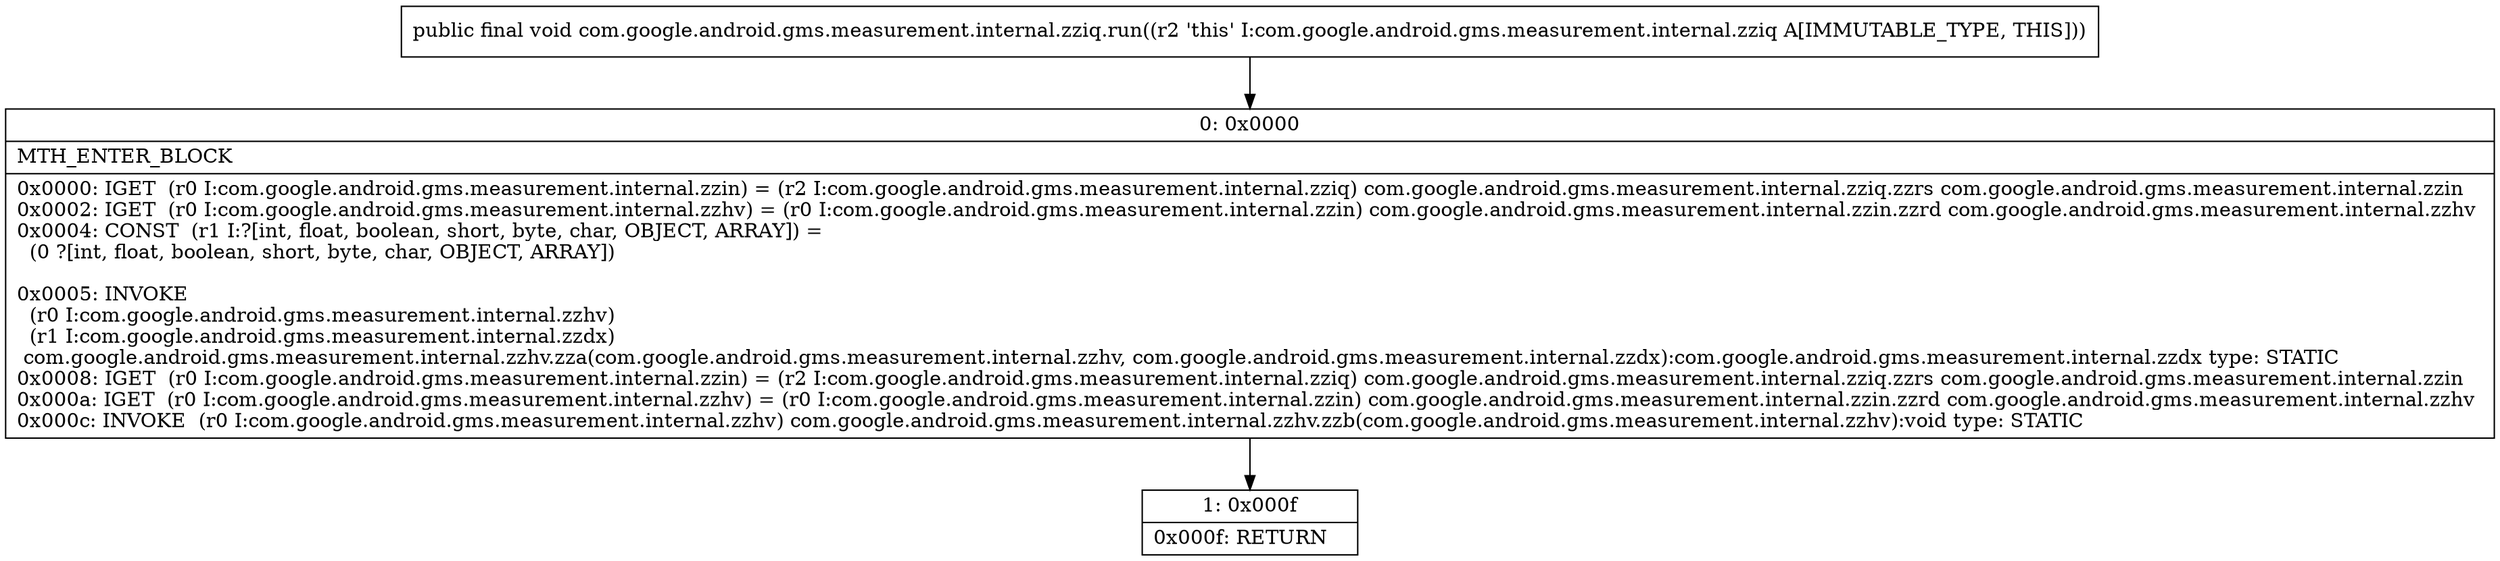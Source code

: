 digraph "CFG forcom.google.android.gms.measurement.internal.zziq.run()V" {
Node_0 [shape=record,label="{0\:\ 0x0000|MTH_ENTER_BLOCK\l|0x0000: IGET  (r0 I:com.google.android.gms.measurement.internal.zzin) = (r2 I:com.google.android.gms.measurement.internal.zziq) com.google.android.gms.measurement.internal.zziq.zzrs com.google.android.gms.measurement.internal.zzin \l0x0002: IGET  (r0 I:com.google.android.gms.measurement.internal.zzhv) = (r0 I:com.google.android.gms.measurement.internal.zzin) com.google.android.gms.measurement.internal.zzin.zzrd com.google.android.gms.measurement.internal.zzhv \l0x0004: CONST  (r1 I:?[int, float, boolean, short, byte, char, OBJECT, ARRAY]) = \l  (0 ?[int, float, boolean, short, byte, char, OBJECT, ARRAY])\l \l0x0005: INVOKE  \l  (r0 I:com.google.android.gms.measurement.internal.zzhv)\l  (r1 I:com.google.android.gms.measurement.internal.zzdx)\l com.google.android.gms.measurement.internal.zzhv.zza(com.google.android.gms.measurement.internal.zzhv, com.google.android.gms.measurement.internal.zzdx):com.google.android.gms.measurement.internal.zzdx type: STATIC \l0x0008: IGET  (r0 I:com.google.android.gms.measurement.internal.zzin) = (r2 I:com.google.android.gms.measurement.internal.zziq) com.google.android.gms.measurement.internal.zziq.zzrs com.google.android.gms.measurement.internal.zzin \l0x000a: IGET  (r0 I:com.google.android.gms.measurement.internal.zzhv) = (r0 I:com.google.android.gms.measurement.internal.zzin) com.google.android.gms.measurement.internal.zzin.zzrd com.google.android.gms.measurement.internal.zzhv \l0x000c: INVOKE  (r0 I:com.google.android.gms.measurement.internal.zzhv) com.google.android.gms.measurement.internal.zzhv.zzb(com.google.android.gms.measurement.internal.zzhv):void type: STATIC \l}"];
Node_1 [shape=record,label="{1\:\ 0x000f|0x000f: RETURN   \l}"];
MethodNode[shape=record,label="{public final void com.google.android.gms.measurement.internal.zziq.run((r2 'this' I:com.google.android.gms.measurement.internal.zziq A[IMMUTABLE_TYPE, THIS])) }"];
MethodNode -> Node_0;
Node_0 -> Node_1;
}

